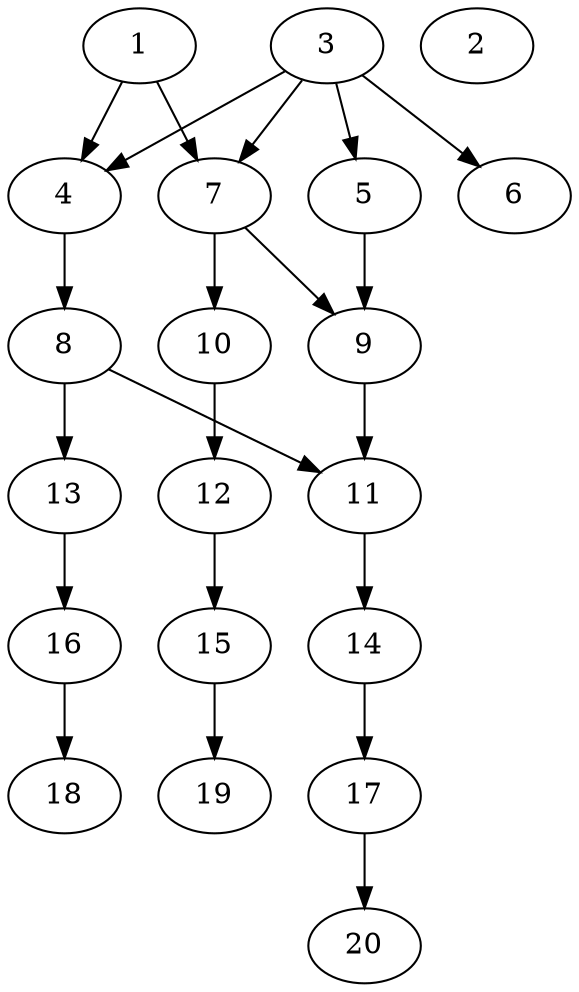 // DAG automatically generated by daggen at Wed Jul 24 22:10:09 2019
// ./daggen --dot -n 20 --ccr 0.4 --fat 0.5 --regular 0.5 --density 0.5 --mindata 5242880 --maxdata 52428800 
digraph G {
  1 [size="100526080", alpha="0.11", expect_size="40210432"] 
  1 -> 4 [size ="40210432"]
  1 -> 7 [size ="40210432"]
  2 [size="71352320", alpha="0.11", expect_size="28540928"] 
  3 [size="25553920", alpha="0.17", expect_size="10221568"] 
  3 -> 4 [size ="10221568"]
  3 -> 5 [size ="10221568"]
  3 -> 6 [size ="10221568"]
  3 -> 7 [size ="10221568"]
  4 [size="119787520", alpha="0.02", expect_size="47915008"] 
  4 -> 8 [size ="47915008"]
  5 [size="100395520", alpha="0.09", expect_size="40158208"] 
  5 -> 9 [size ="40158208"]
  6 [size="39065600", alpha="0.09", expect_size="15626240"] 
  7 [size="64640000", alpha="0.17", expect_size="25856000"] 
  7 -> 9 [size ="25856000"]
  7 -> 10 [size ="25856000"]
  8 [size="85089280", alpha="0.06", expect_size="34035712"] 
  8 -> 11 [size ="34035712"]
  8 -> 13 [size ="34035712"]
  9 [size="130534400", alpha="0.11", expect_size="52213760"] 
  9 -> 11 [size ="52213760"]
  10 [size="59471360", alpha="0.18", expect_size="23788544"] 
  10 -> 12 [size ="23788544"]
  11 [size="58470400", alpha="0.17", expect_size="23388160"] 
  11 -> 14 [size ="23388160"]
  12 [size="123512320", alpha="0.09", expect_size="49404928"] 
  12 -> 15 [size ="49404928"]
  13 [size="67520000", alpha="0.12", expect_size="27008000"] 
  13 -> 16 [size ="27008000"]
  14 [size="52149760", alpha="0.04", expect_size="20859904"] 
  14 -> 17 [size ="20859904"]
  15 [size="63938560", alpha="0.20", expect_size="25575424"] 
  15 -> 19 [size ="25575424"]
  16 [size="114931200", alpha="0.17", expect_size="45972480"] 
  16 -> 18 [size ="45972480"]
  17 [size="48028160", alpha="0.05", expect_size="19211264"] 
  17 -> 20 [size ="19211264"]
  18 [size="30922240", alpha="0.16", expect_size="12368896"] 
  19 [size="64291840", alpha="0.01", expect_size="25716736"] 
  20 [size="127682560", alpha="0.15", expect_size="51073024"] 
}
